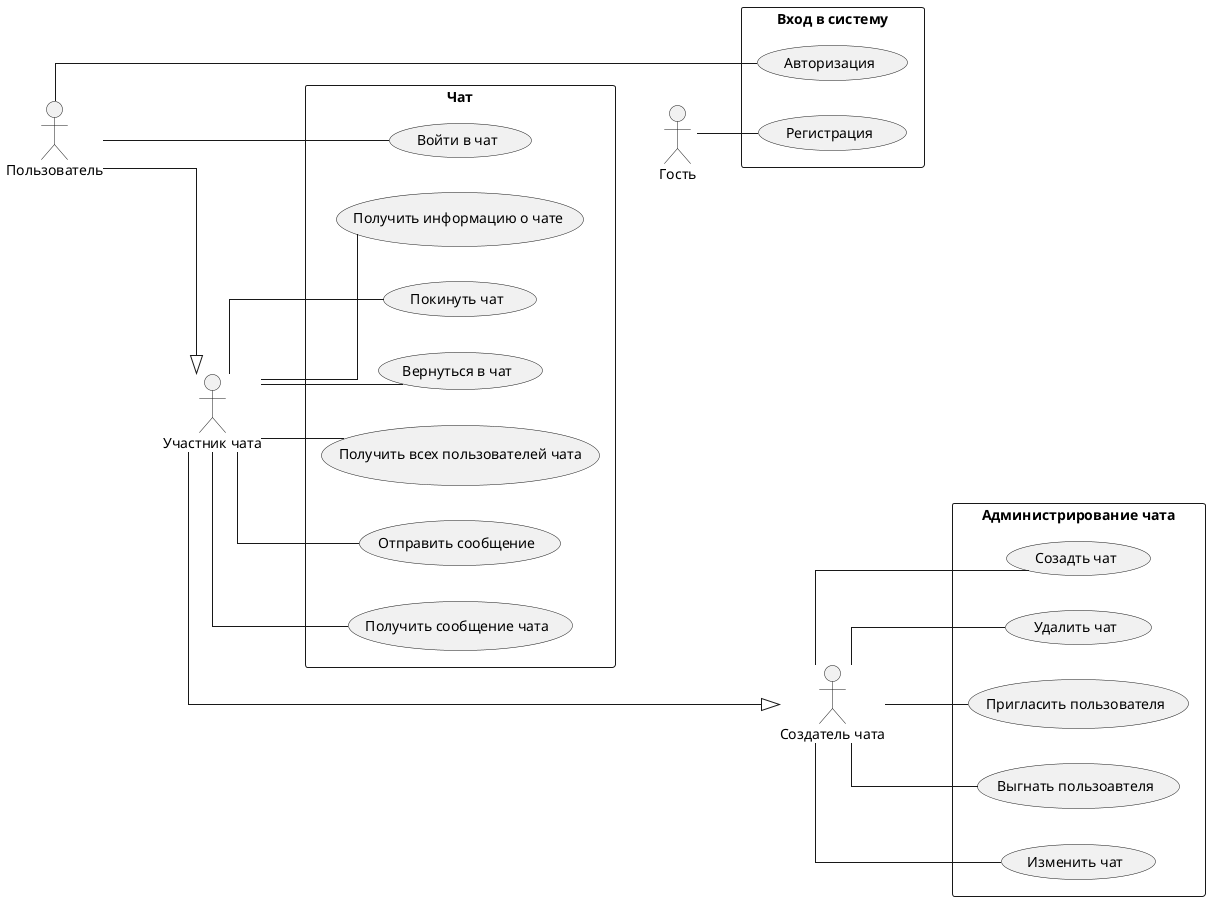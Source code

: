 @startuml
'https://plantuml.com/use-case-diagram
left to right direction
skinparam linetype ortho

rectangle "Вход в систему" {
usecase "Регистрация" as registration
usecase "Авторизация" as authorization
}

rectangle "Чат" {
usecase "Войти в чат" as start_chat
usecase "Получить информацию о чате" as get_chat_info
usecase "Покинуть чат" as leave_chat
usecase "Вернуться в чат" as back_chat
usecase "Получить всех пользователей чата" as get_chat_members
usecase "Отправить сообщение" as send_message
usecase "Получить сообщение чата" as get_chat_message
}

rectangle "Администрирование чата" {
usecase "Созадть чат" as create_chat
usecase "Удалить чат" as delete_chat
usecase "Пригласить пользователя" as invite_user
usecase "Выгнать пользоавтеля" as kick_user
usecase "Изменить чат" as change_chat
}


:Гость: as Guest

 Guest -- registration

:Пользователь: as User

User -- start_chat
User ----- authorization

:Участник чата: as Chat_member


Chat_member -- get_chat_info
Chat_member -- leave_chat
Chat_member -- back_chat
Chat_member -- get_chat_members
Chat_member -- send_message
Chat_member -- get_chat_message

:Создатель чата: as Super_User

Super_User -- create_chat
Super_User -- delete_chat
Super_User -- invite_user
Super_User -- kick_user
Super_User -- change_chat


Chat_member ----|> Super_User
User --|> Chat_member
@enduml